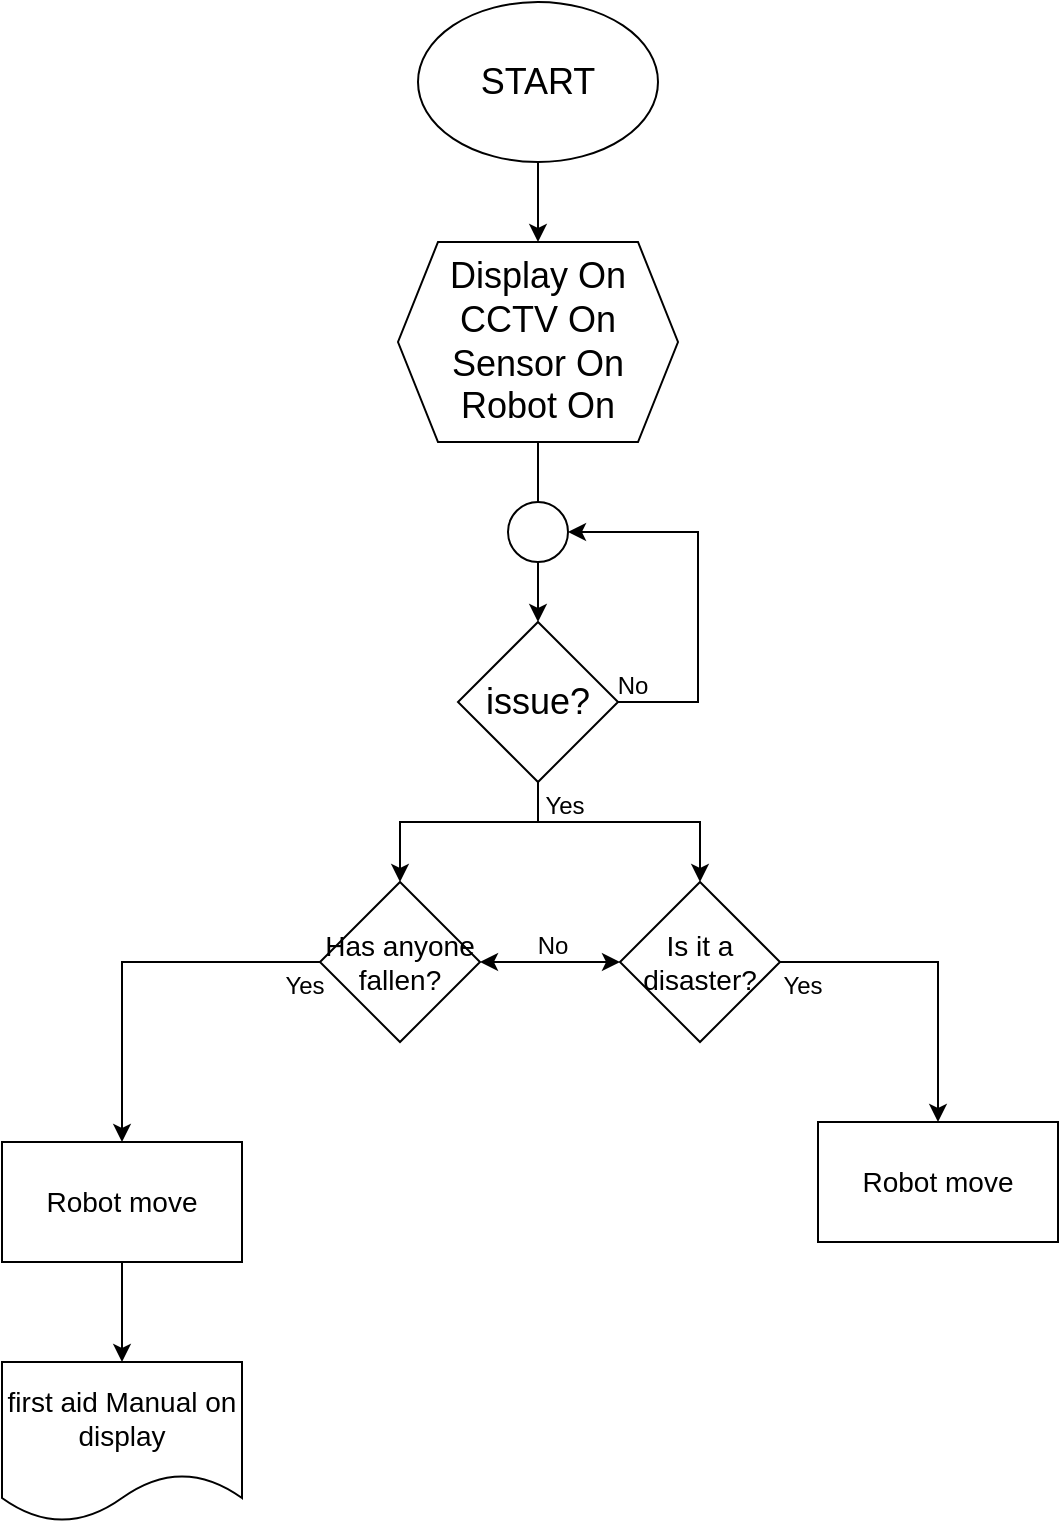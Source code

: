 <mxfile version="20.3.0" type="device"><diagram id="HNFBGVeZlkxiR3p5HwUW" name="Page-1"><mxGraphModel dx="1298" dy="651" grid="1" gridSize="10" guides="1" tooltips="1" connect="1" arrows="1" fold="1" page="1" pageScale="1" pageWidth="827" pageHeight="1169" math="0" shadow="0"><root><mxCell id="0"/><mxCell id="1" parent="0"/><mxCell id="0fxGIRUbnUmF607gtoRD-1" value="&lt;font style=&quot;font-size: 18px;&quot;&gt;START&lt;/font&gt;" style="ellipse;whiteSpace=wrap;html=1;" parent="1" vertex="1"><mxGeometry x="340" y="40" width="120" height="80" as="geometry"/></mxCell><mxCell id="0fxGIRUbnUmF607gtoRD-2" value="" style="endArrow=classic;html=1;rounded=0;fontSize=18;exitX=0.5;exitY=1;exitDx=0;exitDy=0;" parent="1" source="0fxGIRUbnUmF607gtoRD-1" edge="1"><mxGeometry width="50" height="50" relative="1" as="geometry"><mxPoint x="390" y="300" as="sourcePoint"/><mxPoint x="400" y="160" as="targetPoint"/></mxGeometry></mxCell><mxCell id="0fxGIRUbnUmF607gtoRD-3" value="Display On&lt;br&gt;CCTV On&lt;br&gt;Sensor On&lt;br&gt;Robot On" style="shape=hexagon;perimeter=hexagonPerimeter2;whiteSpace=wrap;html=1;fixedSize=1;fontSize=18;" parent="1" vertex="1"><mxGeometry x="330" y="160" width="140" height="100" as="geometry"/></mxCell><mxCell id="0fxGIRUbnUmF607gtoRD-6" value="issue?" style="rhombus;whiteSpace=wrap;html=1;fontSize=18;" parent="1" vertex="1"><mxGeometry x="360" y="350" width="80" height="80" as="geometry"/></mxCell><mxCell id="0fxGIRUbnUmF607gtoRD-7" value="" style="ellipse;whiteSpace=wrap;html=1;aspect=fixed;fontSize=18;" parent="1" vertex="1"><mxGeometry x="385" y="290" width="30" height="30" as="geometry"/></mxCell><mxCell id="0fxGIRUbnUmF607gtoRD-8" value="" style="endArrow=classic;html=1;rounded=0;fontSize=18;entryX=0.5;entryY=0;entryDx=0;entryDy=0;" parent="1" target="0fxGIRUbnUmF607gtoRD-15" edge="1"><mxGeometry width="50" height="50" relative="1" as="geometry"><mxPoint x="400" y="450" as="sourcePoint"/><mxPoint x="400" y="480" as="targetPoint"/><Array as="points"><mxPoint x="331" y="450"/></Array></mxGeometry></mxCell><mxCell id="0fxGIRUbnUmF607gtoRD-10" value="&lt;font style=&quot;font-size: 12px;&quot;&gt;Yes&lt;br&gt;&lt;/font&gt;" style="text;html=1;strokeColor=none;fillColor=none;align=center;verticalAlign=middle;whiteSpace=wrap;rounded=0;fontSize=18;" parent="1" vertex="1"><mxGeometry x="391" y="430" width="45" height="20" as="geometry"/></mxCell><mxCell id="0fxGIRUbnUmF607gtoRD-11" value="" style="endArrow=classic;html=1;rounded=0;fontSize=12;exitX=1;exitY=0.5;exitDx=0;exitDy=0;entryX=1;entryY=0.5;entryDx=0;entryDy=0;" parent="1" source="0fxGIRUbnUmF607gtoRD-6" target="0fxGIRUbnUmF607gtoRD-7" edge="1"><mxGeometry width="50" height="50" relative="1" as="geometry"><mxPoint x="390" y="260" as="sourcePoint"/><mxPoint x="440" y="210" as="targetPoint"/><Array as="points"><mxPoint x="480" y="390"/><mxPoint x="480" y="305"/></Array></mxGeometry></mxCell><mxCell id="0fxGIRUbnUmF607gtoRD-13" value="" style="endArrow=classic;html=1;rounded=0;fontSize=12;exitX=0.5;exitY=1;exitDx=0;exitDy=0;entryX=0.5;entryY=0;entryDx=0;entryDy=0;" parent="1" source="0fxGIRUbnUmF607gtoRD-7" target="0fxGIRUbnUmF607gtoRD-6" edge="1"><mxGeometry width="50" height="50" relative="1" as="geometry"><mxPoint x="390" y="260" as="sourcePoint"/><mxPoint x="440" y="210" as="targetPoint"/></mxGeometry></mxCell><mxCell id="0fxGIRUbnUmF607gtoRD-14" value="&lt;font style=&quot;font-size: 12px;&quot;&gt;No&lt;/font&gt;" style="text;html=1;strokeColor=none;fillColor=none;align=center;verticalAlign=middle;whiteSpace=wrap;rounded=0;fontSize=18;" parent="1" vertex="1"><mxGeometry x="425" y="370" width="45" height="20" as="geometry"/></mxCell><mxCell id="0fxGIRUbnUmF607gtoRD-15" value="&lt;span style=&quot;font-size: 14px;&quot;&gt;Has anyone fallen?&lt;/span&gt;" style="rhombus;whiteSpace=wrap;html=1;fontSize=12;" parent="1" vertex="1"><mxGeometry x="291" y="480" width="80" height="80" as="geometry"/></mxCell><mxCell id="0fxGIRUbnUmF607gtoRD-16" value="" style="endArrow=classic;html=1;rounded=0;fontSize=18;exitX=0;exitY=0.5;exitDx=0;exitDy=0;entryX=0.5;entryY=0;entryDx=0;entryDy=0;" parent="1" source="0fxGIRUbnUmF607gtoRD-15" target="0fxGIRUbnUmF607gtoRD-19" edge="1"><mxGeometry width="50" height="50" relative="1" as="geometry"><mxPoint x="331" y="560" as="sourcePoint"/><mxPoint x="331" y="610" as="targetPoint"/><Array as="points"><mxPoint x="192" y="520"/></Array></mxGeometry></mxCell><mxCell id="0fxGIRUbnUmF607gtoRD-17" value="&lt;font style=&quot;font-size: 12px;&quot;&gt;Yes&lt;br&gt;&lt;/font&gt;" style="text;html=1;strokeColor=none;fillColor=none;align=center;verticalAlign=middle;whiteSpace=wrap;rounded=0;fontSize=18;" parent="1" vertex="1"><mxGeometry x="261" y="520" width="45" height="20" as="geometry"/></mxCell><mxCell id="0fxGIRUbnUmF607gtoRD-19" value="Robot move" style="rounded=0;whiteSpace=wrap;html=1;fontSize=14;" parent="1" vertex="1"><mxGeometry x="132" y="610" width="120" height="60" as="geometry"/></mxCell><mxCell id="0fxGIRUbnUmF607gtoRD-21" value="&lt;font style=&quot;font-size: 12px;&quot;&gt;No&lt;/font&gt;" style="text;html=1;strokeColor=none;fillColor=none;align=center;verticalAlign=middle;whiteSpace=wrap;rounded=0;fontSize=18;" parent="1" vertex="1"><mxGeometry x="385" y="500" width="45" height="20" as="geometry"/></mxCell><mxCell id="0fxGIRUbnUmF607gtoRD-23" value="Is it a disaster?" style="rhombus;whiteSpace=wrap;html=1;fontSize=14;" parent="1" vertex="1"><mxGeometry x="441" y="480" width="80" height="80" as="geometry"/></mxCell><mxCell id="0fxGIRUbnUmF607gtoRD-24" value="&lt;font style=&quot;font-size: 12px;&quot;&gt;Yes&lt;br&gt;&lt;/font&gt;" style="text;html=1;strokeColor=none;fillColor=none;align=center;verticalAlign=middle;whiteSpace=wrap;rounded=0;fontSize=18;" parent="1" vertex="1"><mxGeometry x="510" y="520" width="45" height="20" as="geometry"/></mxCell><mxCell id="0fxGIRUbnUmF607gtoRD-25" value="" style="endArrow=classic;html=1;rounded=0;fontSize=14;exitX=1;exitY=0.5;exitDx=0;exitDy=0;" parent="1" source="0fxGIRUbnUmF607gtoRD-23" edge="1"><mxGeometry width="50" height="50" relative="1" as="geometry"><mxPoint x="321" y="440" as="sourcePoint"/><mxPoint x="600" y="600" as="targetPoint"/><Array as="points"><mxPoint x="600" y="520"/></Array></mxGeometry></mxCell><mxCell id="0fxGIRUbnUmF607gtoRD-26" value="" style="endArrow=classic;html=1;rounded=0;fontSize=14;entryX=0.5;entryY=0;entryDx=0;entryDy=0;" parent="1" target="0fxGIRUbnUmF607gtoRD-23" edge="1"><mxGeometry width="50" height="50" relative="1" as="geometry"><mxPoint x="400" y="450" as="sourcePoint"/><mxPoint x="440" y="390" as="targetPoint"/><Array as="points"><mxPoint x="481" y="450"/></Array></mxGeometry></mxCell><mxCell id="0fxGIRUbnUmF607gtoRD-27" value="" style="endArrow=none;html=1;rounded=0;fontSize=14;" parent="1" edge="1"><mxGeometry width="50" height="50" relative="1" as="geometry"><mxPoint x="400" y="430" as="sourcePoint"/><mxPoint x="400" y="450" as="targetPoint"/></mxGeometry></mxCell><mxCell id="0fxGIRUbnUmF607gtoRD-28" value="" style="endArrow=classic;startArrow=classic;html=1;rounded=0;fontSize=14;entryX=0;entryY=0.5;entryDx=0;entryDy=0;exitX=1;exitY=0.5;exitDx=0;exitDy=0;" parent="1" source="0fxGIRUbnUmF607gtoRD-15" target="0fxGIRUbnUmF607gtoRD-23" edge="1"><mxGeometry width="50" height="50" relative="1" as="geometry"><mxPoint x="200" y="410" as="sourcePoint"/><mxPoint x="240" y="440" as="targetPoint"/></mxGeometry></mxCell><mxCell id="0fxGIRUbnUmF607gtoRD-29" value="Robot move" style="rounded=0;whiteSpace=wrap;html=1;fontSize=14;" parent="1" vertex="1"><mxGeometry x="540" y="600" width="120" height="60" as="geometry"/></mxCell><mxCell id="0fxGIRUbnUmF607gtoRD-30" value="first aid Manual on display" style="shape=document;whiteSpace=wrap;html=1;boundedLbl=1;fontSize=14;" parent="1" vertex="1"><mxGeometry x="132" y="720" width="120" height="80" as="geometry"/></mxCell><mxCell id="0fxGIRUbnUmF607gtoRD-31" value="" style="endArrow=classic;html=1;rounded=0;fontSize=14;exitX=0.5;exitY=1;exitDx=0;exitDy=0;entryX=0.5;entryY=0;entryDx=0;entryDy=0;" parent="1" source="0fxGIRUbnUmF607gtoRD-19" target="0fxGIRUbnUmF607gtoRD-30" edge="1"><mxGeometry width="50" height="50" relative="1" as="geometry"><mxPoint x="390" y="540" as="sourcePoint"/><mxPoint x="440" y="490" as="targetPoint"/></mxGeometry></mxCell><mxCell id="s490EwmS3qArnmVpRUKW-1" value="" style="endArrow=none;html=1;rounded=0;exitX=0.5;exitY=1;exitDx=0;exitDy=0;entryX=0.5;entryY=0;entryDx=0;entryDy=0;" edge="1" parent="1" source="0fxGIRUbnUmF607gtoRD-3" target="0fxGIRUbnUmF607gtoRD-7"><mxGeometry width="50" height="50" relative="1" as="geometry"><mxPoint x="470" y="400" as="sourcePoint"/><mxPoint x="520" y="350" as="targetPoint"/></mxGeometry></mxCell></root></mxGraphModel></diagram></mxfile>